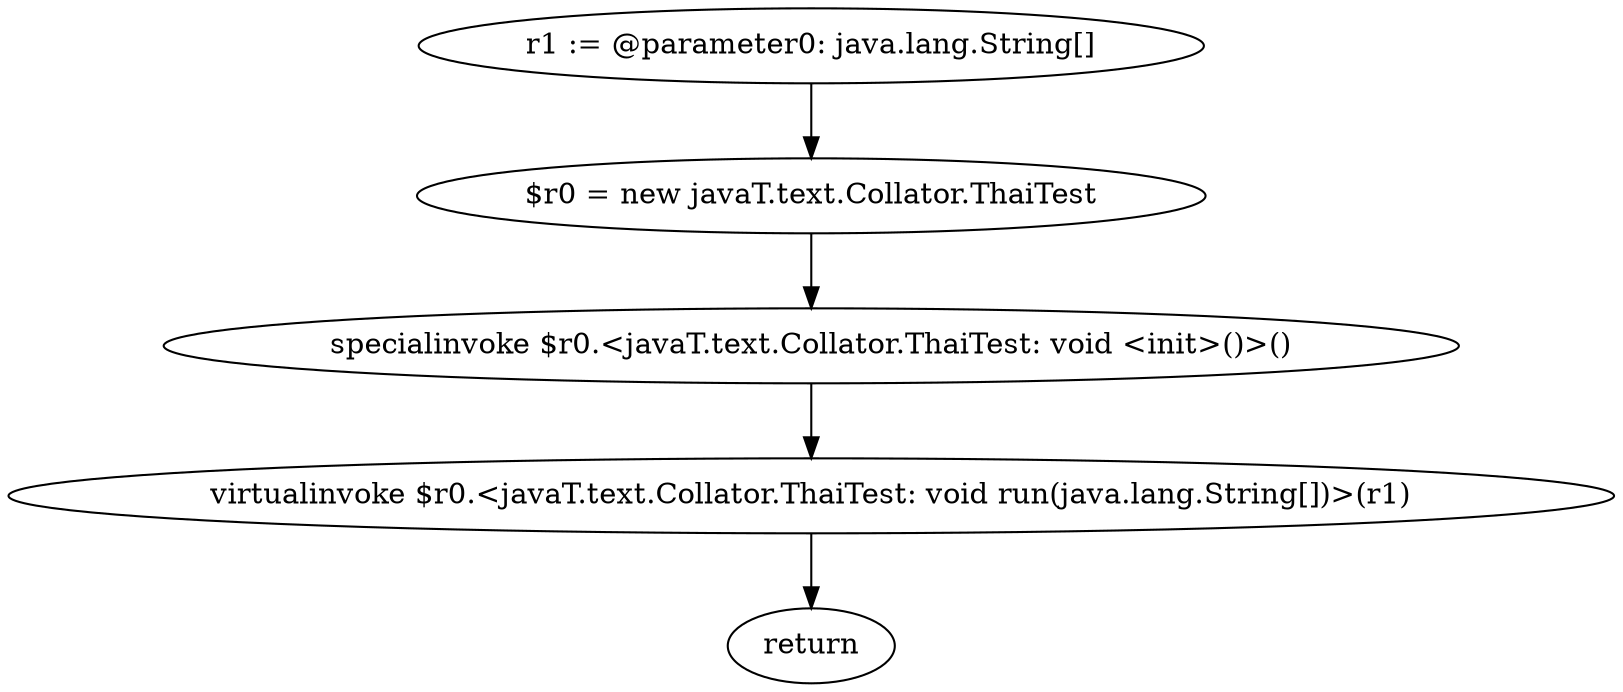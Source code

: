 digraph "unitGraph" {
    "r1 := @parameter0: java.lang.String[]"
    "$r0 = new javaT.text.Collator.ThaiTest"
    "specialinvoke $r0.<javaT.text.Collator.ThaiTest: void <init>()>()"
    "virtualinvoke $r0.<javaT.text.Collator.ThaiTest: void run(java.lang.String[])>(r1)"
    "return"
    "r1 := @parameter0: java.lang.String[]"->"$r0 = new javaT.text.Collator.ThaiTest";
    "$r0 = new javaT.text.Collator.ThaiTest"->"specialinvoke $r0.<javaT.text.Collator.ThaiTest: void <init>()>()";
    "specialinvoke $r0.<javaT.text.Collator.ThaiTest: void <init>()>()"->"virtualinvoke $r0.<javaT.text.Collator.ThaiTest: void run(java.lang.String[])>(r1)";
    "virtualinvoke $r0.<javaT.text.Collator.ThaiTest: void run(java.lang.String[])>(r1)"->"return";
}
